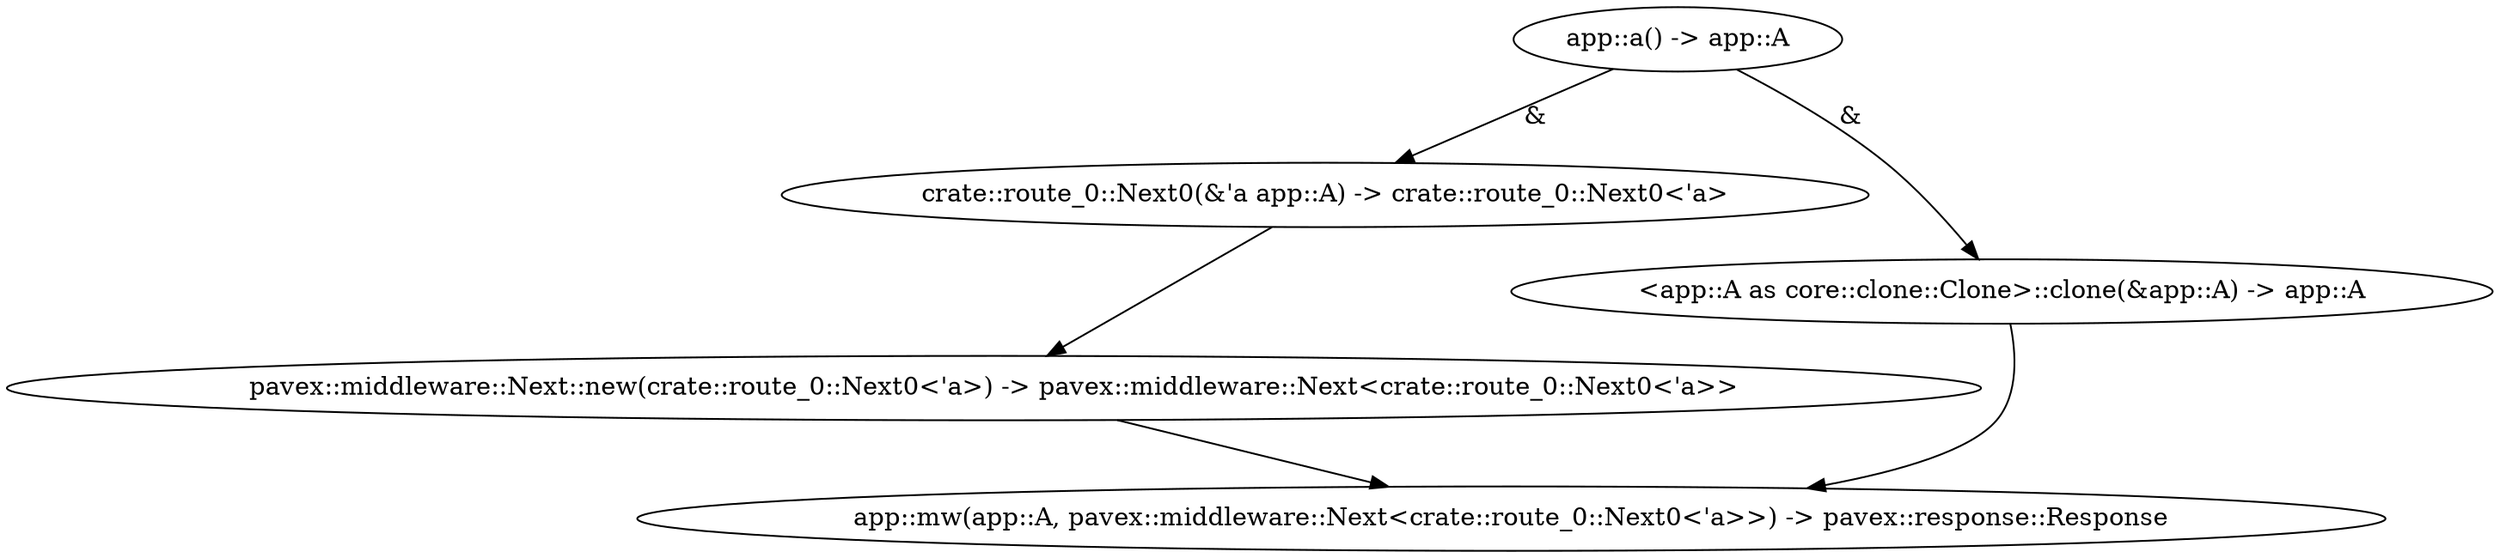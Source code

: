 digraph "GET /home - 0" {
    0 [ label = "app::mw(app::A, pavex::middleware::Next<crate::route_0::Next0<'a>>) -> pavex::response::Response"]
    1 [ label = "app::a() -> app::A"]
    2 [ label = "pavex::middleware::Next::new(crate::route_0::Next0<'a>) -> pavex::middleware::Next<crate::route_0::Next0<'a>>"]
    3 [ label = "crate::route_0::Next0(&'a app::A) -> crate::route_0::Next0<'a>"]
    4 [ label = "<app::A as core::clone::Clone>::clone(&app::A) -> app::A"]
    2 -> 0 [ ]
    3 -> 2 [ ]
    1 -> 3 [ label = "&"]
    1 -> 4 [ label = "&"]
    4 -> 0 [ ]
}

digraph "GET /home - 1" {
    0 [ label = "app::handler(&app::A) -> pavex::response::Response"]
    2 [ label = "<pavex::response::Response as pavex::response::IntoResponse>::into_response(pavex::response::Response) -> pavex::response::Response"]
    3 [ label = "&app::A"]
    0 -> 2 [ ]
    3 -> 0 [ ]
}

digraph "* /home - 0" {
    0 [ label = "app::mw(app::A, pavex::middleware::Next<crate::route_1::Next0<'a>>) -> pavex::response::Response"]
    1 [ label = "app::a() -> app::A"]
    2 [ label = "pavex::middleware::Next::new(crate::route_1::Next0<'a>) -> pavex::middleware::Next<crate::route_1::Next0<'a>>"]
    3 [ label = "crate::route_1::Next0(&'a pavex::router::AllowedMethods) -> crate::route_1::Next0<'a>"]
    5 [ label = "&pavex::router::AllowedMethods"]
    2 -> 0 [ ]
    3 -> 2 [ ]
    1 -> 0 [ ]
    5 -> 3 [ ]
}

digraph "* /home - 1" {
    0 [ label = "pavex::router::default_fallback(&pavex::router::AllowedMethods) -> pavex::response::Response"]
    2 [ label = "<pavex::response::Response as pavex::response::IntoResponse>::into_response(pavex::response::Response) -> pavex::response::Response"]
    3 [ label = "&pavex::router::AllowedMethods"]
    0 -> 2 [ ]
    3 -> 0 [ ]
}

digraph app_state {
    0 [ label = "crate::ApplicationState() -> crate::ApplicationState"]
}